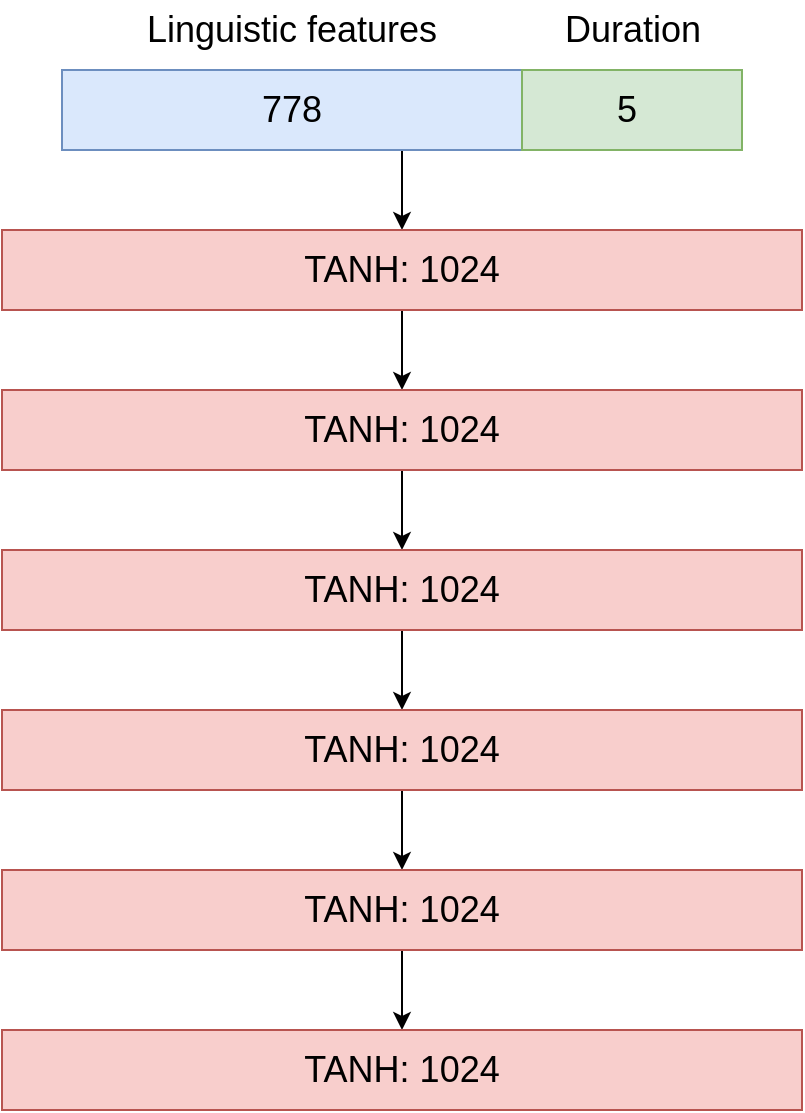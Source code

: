 <mxfile version="13.2.6" type="device"><diagram id="hXM97DWBSQAqKi-nzX4X" name="Page-1"><mxGraphModel dx="1185" dy="667" grid="1" gridSize="10" guides="1" tooltips="1" connect="1" arrows="1" fold="1" page="0" pageScale="1" pageWidth="827" pageHeight="1169" math="0" shadow="0"><root><mxCell id="0"/><mxCell id="1" parent="0"/><mxCell id="zpamChqwoETD1pBpBW7s-19" style="edgeStyle=orthogonalEdgeStyle;rounded=0;orthogonalLoop=1;jettySize=auto;html=1;fontSize=18;" edge="1" parent="1" source="zpamChqwoETD1pBpBW7s-2" target="zpamChqwoETD1pBpBW7s-4"><mxGeometry relative="1" as="geometry"><Array as="points"><mxPoint x="400" y="170"/><mxPoint x="400" y="170"/></Array></mxGeometry></mxCell><mxCell id="zpamChqwoETD1pBpBW7s-2" value="778" style="rounded=0;whiteSpace=wrap;html=1;rotation=0;fillColor=#dae8fc;strokeColor=#6c8ebf;fontSize=18;" vertex="1" parent="1"><mxGeometry x="230" y="120" width="230" height="40" as="geometry"/></mxCell><mxCell id="zpamChqwoETD1pBpBW7s-3" style="edgeStyle=orthogonalEdgeStyle;rounded=0;orthogonalLoop=1;jettySize=auto;html=1;exitX=0.5;exitY=1;exitDx=0;exitDy=0;fontSize=18;" edge="1" parent="1" source="zpamChqwoETD1pBpBW7s-4" target="zpamChqwoETD1pBpBW7s-6"><mxGeometry relative="1" as="geometry"/></mxCell><mxCell id="zpamChqwoETD1pBpBW7s-4" value="TANH: 1024" style="rounded=0;whiteSpace=wrap;html=1;rotation=0;fillColor=#f8cecc;strokeColor=#b85450;fontSize=18;" vertex="1" parent="1"><mxGeometry x="200" y="200" width="400" height="40" as="geometry"/></mxCell><mxCell id="zpamChqwoETD1pBpBW7s-5" style="edgeStyle=orthogonalEdgeStyle;rounded=0;orthogonalLoop=1;jettySize=auto;html=1;exitX=0.5;exitY=1;exitDx=0;exitDy=0;fontSize=18;" edge="1" parent="1" source="zpamChqwoETD1pBpBW7s-6" target="zpamChqwoETD1pBpBW7s-8"><mxGeometry relative="1" as="geometry"/></mxCell><mxCell id="zpamChqwoETD1pBpBW7s-6" value="TANH: 1024" style="rounded=0;whiteSpace=wrap;html=1;rotation=0;fillColor=#f8cecc;strokeColor=#b85450;fontSize=18;" vertex="1" parent="1"><mxGeometry x="200" y="280" width="400" height="40" as="geometry"/></mxCell><mxCell id="zpamChqwoETD1pBpBW7s-7" style="edgeStyle=orthogonalEdgeStyle;rounded=0;orthogonalLoop=1;jettySize=auto;html=1;exitX=0.5;exitY=1;exitDx=0;exitDy=0;fontSize=18;" edge="1" parent="1" source="zpamChqwoETD1pBpBW7s-8" target="zpamChqwoETD1pBpBW7s-10"><mxGeometry relative="1" as="geometry"/></mxCell><mxCell id="zpamChqwoETD1pBpBW7s-8" value="TANH: 1024" style="rounded=0;whiteSpace=wrap;html=1;rotation=0;fillColor=#f8cecc;strokeColor=#b85450;fontSize=18;" vertex="1" parent="1"><mxGeometry x="200" y="360" width="400" height="40" as="geometry"/></mxCell><mxCell id="zpamChqwoETD1pBpBW7s-9" style="edgeStyle=orthogonalEdgeStyle;rounded=0;orthogonalLoop=1;jettySize=auto;html=1;exitX=0.5;exitY=1;exitDx=0;exitDy=0;fontSize=18;" edge="1" parent="1" source="zpamChqwoETD1pBpBW7s-10" target="zpamChqwoETD1pBpBW7s-12"><mxGeometry relative="1" as="geometry"/></mxCell><mxCell id="zpamChqwoETD1pBpBW7s-10" value="TANH: 1024" style="rounded=0;whiteSpace=wrap;html=1;rotation=0;fillColor=#f8cecc;strokeColor=#b85450;fontSize=18;" vertex="1" parent="1"><mxGeometry x="200" y="440" width="400" height="40" as="geometry"/></mxCell><mxCell id="zpamChqwoETD1pBpBW7s-11" style="edgeStyle=orthogonalEdgeStyle;rounded=0;orthogonalLoop=1;jettySize=auto;html=1;exitX=0.5;exitY=1;exitDx=0;exitDy=0;fontSize=18;" edge="1" parent="1" source="zpamChqwoETD1pBpBW7s-12" target="zpamChqwoETD1pBpBW7s-14"><mxGeometry relative="1" as="geometry"/></mxCell><mxCell id="zpamChqwoETD1pBpBW7s-12" value="TANH: 1024" style="rounded=0;whiteSpace=wrap;html=1;rotation=0;fillColor=#f8cecc;strokeColor=#b85450;fontSize=18;" vertex="1" parent="1"><mxGeometry x="200" y="520" width="400" height="40" as="geometry"/></mxCell><mxCell id="zpamChqwoETD1pBpBW7s-14" value="TANH: 1024" style="rounded=0;whiteSpace=wrap;html=1;rotation=0;fillColor=#f8cecc;strokeColor=#b85450;fontSize=18;" vertex="1" parent="1"><mxGeometry x="200" y="600" width="400" height="40" as="geometry"/></mxCell><mxCell id="zpamChqwoETD1pBpBW7s-15" value="Linguistic features&lt;br&gt;" style="text;html=1;strokeColor=none;fillColor=none;align=center;verticalAlign=middle;whiteSpace=wrap;rounded=0;fontSize=18;" vertex="1" parent="1"><mxGeometry x="255" y="90" width="180" height="20" as="geometry"/></mxCell><mxCell id="zpamChqwoETD1pBpBW7s-16" value="5&amp;nbsp;" style="rounded=0;whiteSpace=wrap;html=1;rotation=0;fillColor=#d5e8d4;strokeColor=#82b366;fontSize=18;" vertex="1" parent="1"><mxGeometry x="460" y="120" width="110" height="40" as="geometry"/></mxCell><mxCell id="zpamChqwoETD1pBpBW7s-18" value="Duration" style="text;html=1;align=center;verticalAlign=middle;resizable=0;points=[];autosize=1;fontSize=18;" vertex="1" parent="1"><mxGeometry x="475" y="85" width="80" height="30" as="geometry"/></mxCell></root></mxGraphModel></diagram></mxfile>